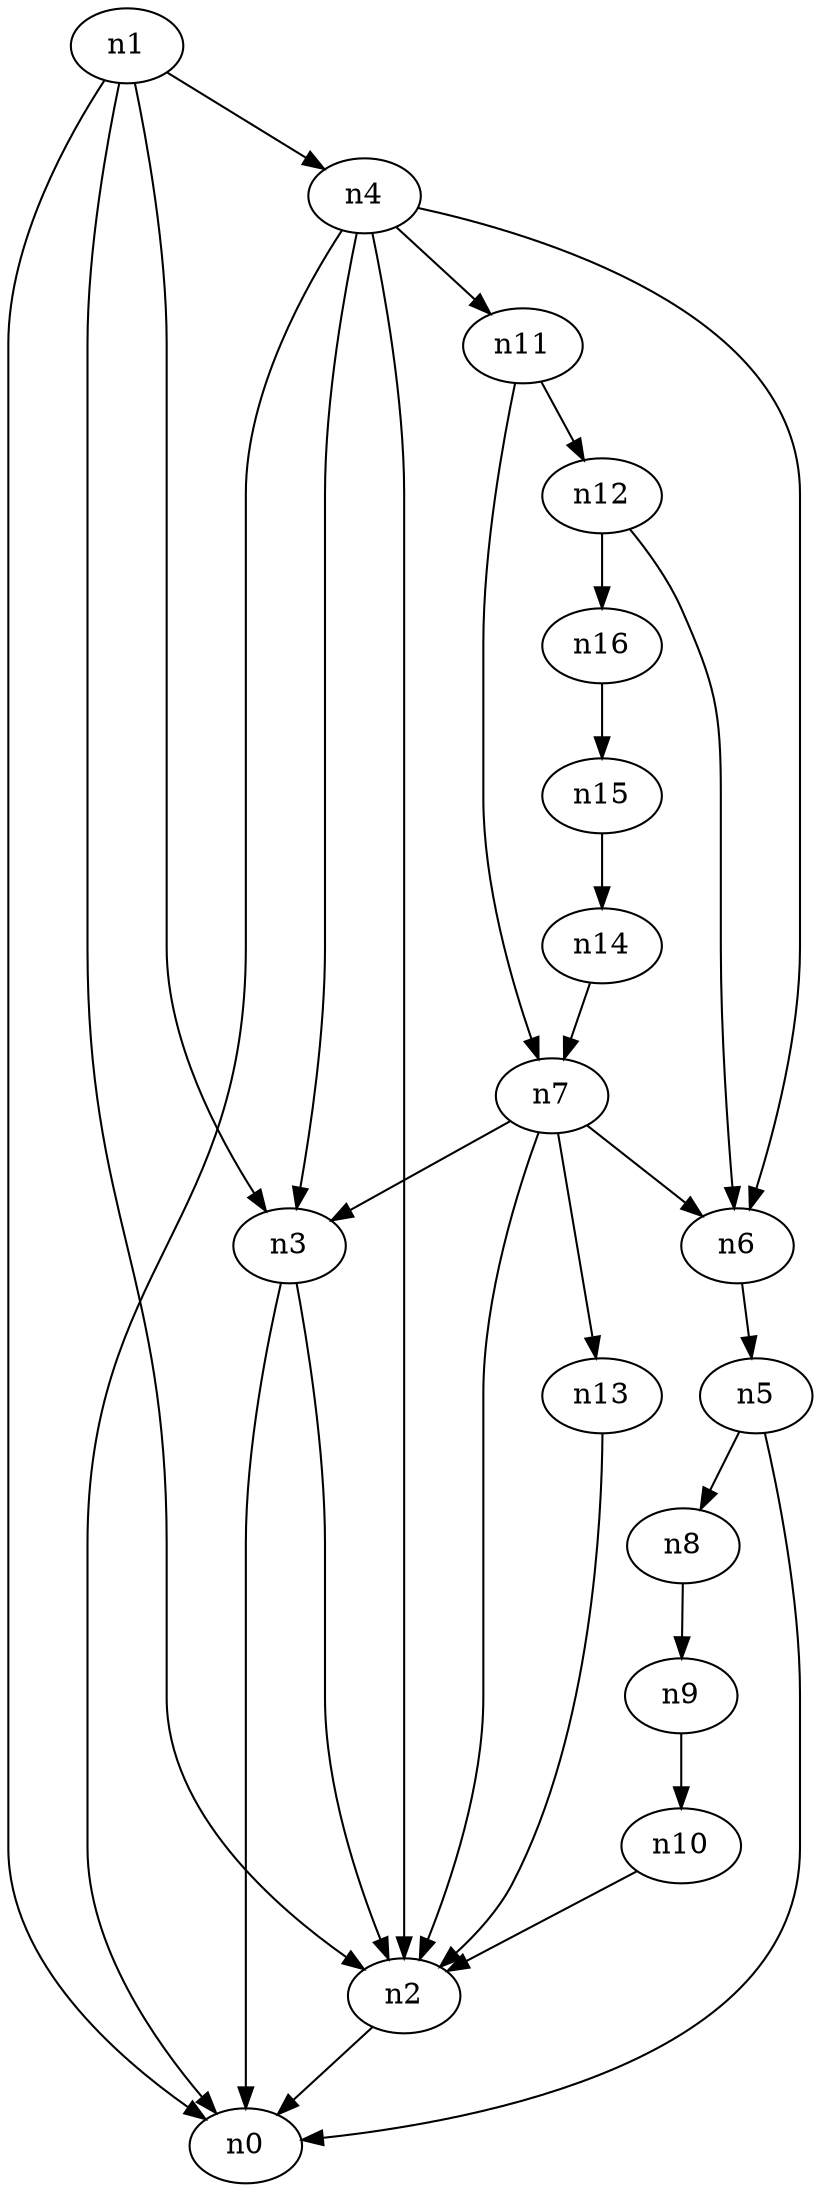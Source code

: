 digraph G {
	n1 -> n0	 [_graphml_id=e0];
	n1 -> n2	 [_graphml_id=e1];
	n1 -> n3	 [_graphml_id=e6];
	n1 -> n4	 [_graphml_id=e9];
	n2 -> n0	 [_graphml_id=e5];
	n3 -> n0	 [_graphml_id=e8];
	n3 -> n2	 [_graphml_id=e2];
	n4 -> n0	 [_graphml_id=e4];
	n4 -> n2	 [_graphml_id=e7];
	n4 -> n3	 [_graphml_id=e3];
	n4 -> n6	 [_graphml_id=e12];
	n4 -> n11	 [_graphml_id=e25];
	n5 -> n0	 [_graphml_id=e10];
	n5 -> n8	 [_graphml_id=e16];
	n6 -> n5	 [_graphml_id=e11];
	n7 -> n2	 [_graphml_id=e14];
	n7 -> n3	 [_graphml_id=e13];
	n7 -> n6	 [_graphml_id=e15];
	n7 -> n13	 [_graphml_id=e24];
	n8 -> n9	 [_graphml_id=e17];
	n9 -> n10	 [_graphml_id=e18];
	n10 -> n2	 [_graphml_id=e19];
	n11 -> n7	 [_graphml_id=e20];
	n11 -> n12	 [_graphml_id=e21];
	n12 -> n6	 [_graphml_id=e22];
	n12 -> n16	 [_graphml_id=e29];
	n13 -> n2	 [_graphml_id=e23];
	n14 -> n7	 [_graphml_id=e26];
	n15 -> n14	 [_graphml_id=e27];
	n16 -> n15	 [_graphml_id=e28];
}
